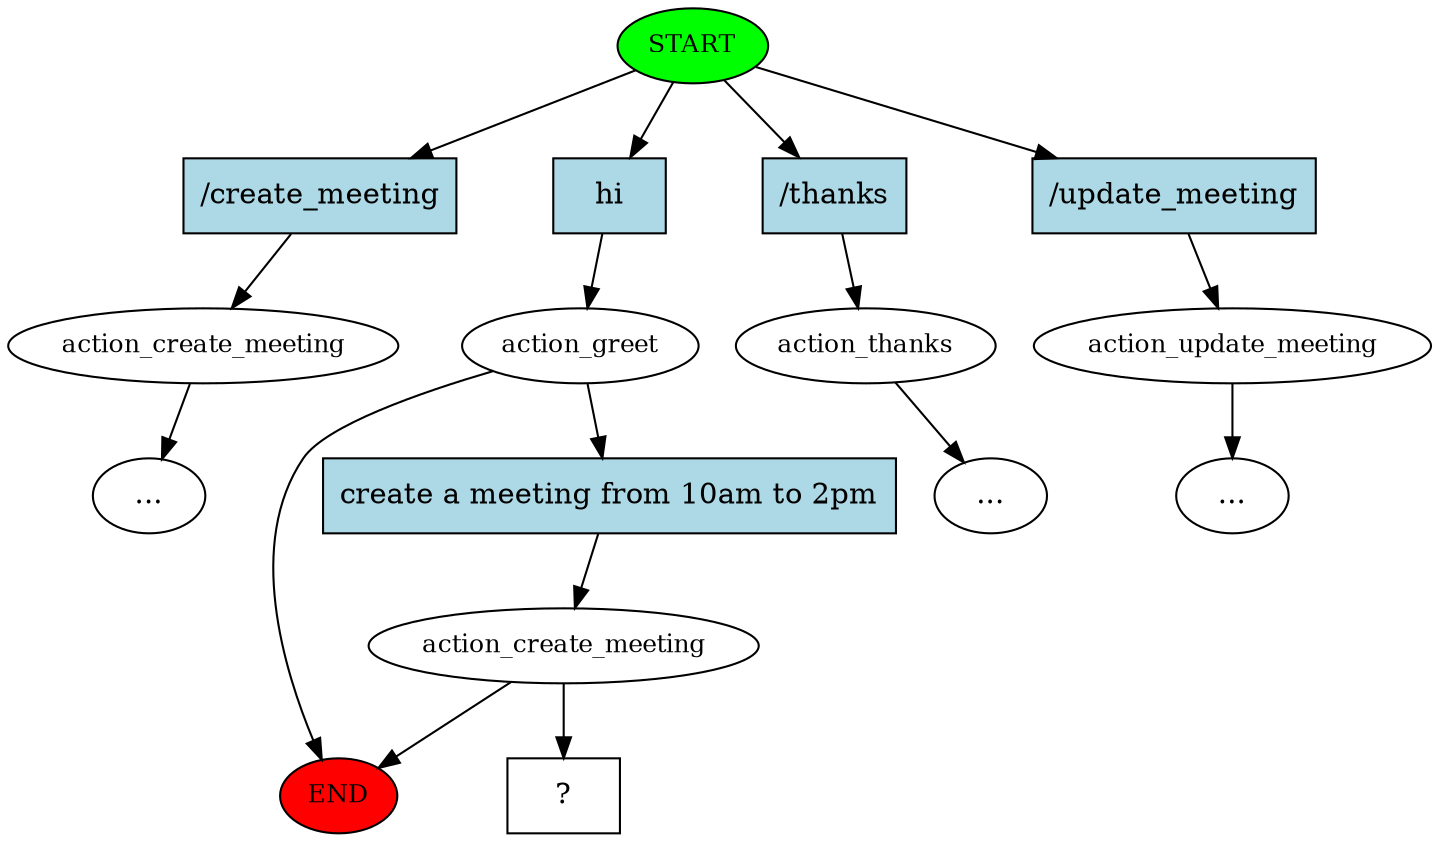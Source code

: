 digraph  {
0 [class="start active", fillcolor=green, fontsize=12, label=START, style=filled];
"-1" [class=end, fillcolor=red, fontsize=12, label=END, style=filled];
1 [class="", fontsize=12, label=action_create_meeting];
2 [class=active, fontsize=12, label=action_greet];
3 [class="", fontsize=12, label=action_thanks];
"-4" [class=ellipsis, label="..."];
6 [class=active, fontsize=12, label=action_create_meeting];
8 [class="", fontsize=12, label=action_update_meeting];
"-8" [class=ellipsis, label="..."];
"-10" [class=ellipsis, label="..."];
14 [class="intent dashed active", label="  ?  ", shape=rect];
15 [class=intent, fillcolor=lightblue, label="\/create_meeting", shape=rect, style=filled];
16 [class="intent active", fillcolor=lightblue, label=hi, shape=rect, style=filled];
17 [class=intent, fillcolor=lightblue, label="\/thanks", shape=rect, style=filled];
18 [class=intent, fillcolor=lightblue, label="\/update_meeting", shape=rect, style=filled];
19 [class="intent active", fillcolor=lightblue, label="create\ a\ meeting\ from\ 10am\ to\ 2pm", shape=rect, style=filled];
0 -> 15  [class="", key=0];
0 -> 16  [class=active, key=0];
0 -> 17  [class="", key=0];
0 -> 18  [class="", key=0];
1 -> "-10"  [class="", key=NONE, label=""];
2 -> "-1"  [class="", key=NONE, label=""];
2 -> 19  [class=active, key=0];
3 -> "-4"  [class="", key=NONE, label=""];
6 -> "-1"  [class="", key=NONE, label=""];
6 -> 14  [class=active, key=NONE, label=""];
8 -> "-8"  [class="", key=NONE, label=""];
15 -> 1  [class="", key=0];
16 -> 2  [class=active, key=0];
17 -> 3  [class="", key=0];
18 -> 8  [class="", key=0];
19 -> 6  [class=active, key=0];
}
